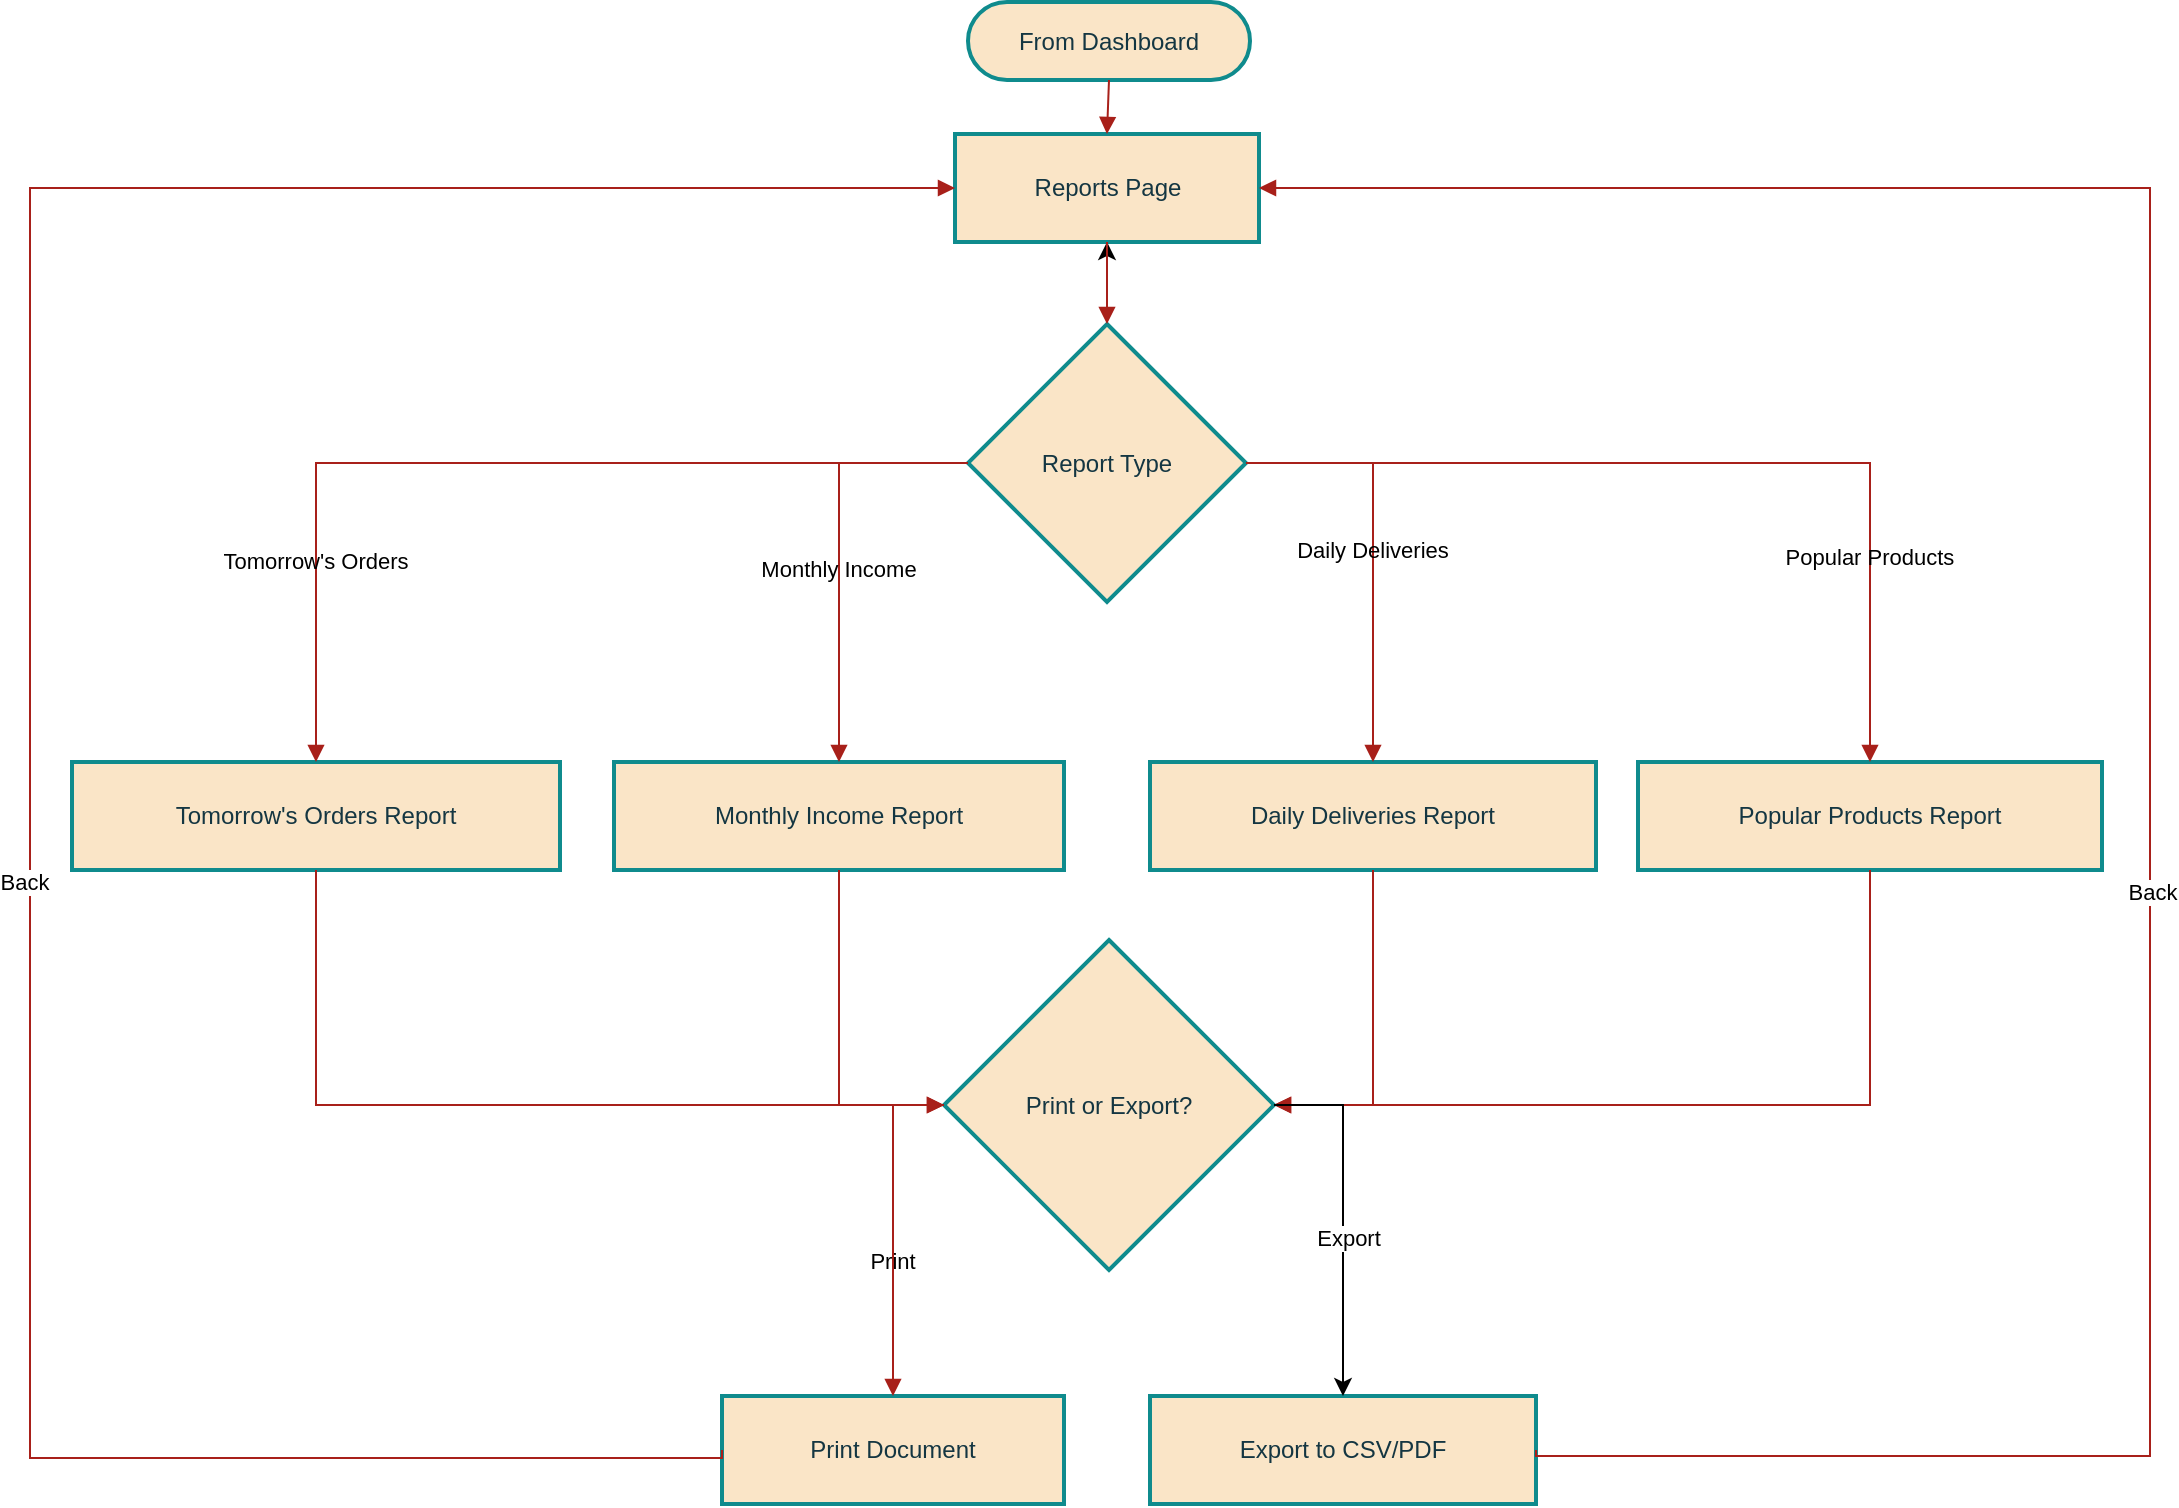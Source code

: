 <mxfile version="26.1.1">
  <diagram name="Page-1" id="mIgxAkmWlKlNlSACsYC3">
    <mxGraphModel dx="1774" dy="1031" grid="0" gridSize="10" guides="1" tooltips="1" connect="1" arrows="1" fold="1" page="0" pageScale="1" pageWidth="827" pageHeight="1169" math="0" shadow="0">
      <root>
        <mxCell id="0" />
        <mxCell id="1" parent="0" />
        <mxCell id="fGslSLyeD1T7_ih-Sj6G-1" value="From Dashboard" style="rounded=1;whiteSpace=wrap;arcSize=50;strokeWidth=2;labelBackgroundColor=none;fillColor=#FAE5C7;strokeColor=#0F8B8D;fontColor=#143642;" parent="1" vertex="1">
          <mxGeometry x="621" y="44" width="141" height="39" as="geometry" />
        </mxCell>
        <mxCell id="fGslSLyeD1T7_ih-Sj6G-2" value="Reports Page" style="whiteSpace=wrap;strokeWidth=2;labelBackgroundColor=none;fillColor=#FAE5C7;strokeColor=#0F8B8D;fontColor=#143642;" parent="1" vertex="1">
          <mxGeometry x="614.5" y="110" width="152" height="54" as="geometry" />
        </mxCell>
        <mxCell id="aXYgIg4oCOpkqF7Dn9Vg-2" value="" style="edgeStyle=orthogonalEdgeStyle;rounded=0;orthogonalLoop=1;jettySize=auto;html=1;" edge="1" parent="1" source="fGslSLyeD1T7_ih-Sj6G-3" target="fGslSLyeD1T7_ih-Sj6G-2">
          <mxGeometry relative="1" as="geometry" />
        </mxCell>
        <mxCell id="fGslSLyeD1T7_ih-Sj6G-3" value="Report Type" style="rhombus;strokeWidth=2;whiteSpace=wrap;labelBackgroundColor=none;fillColor=#FAE5C7;strokeColor=#0F8B8D;fontColor=#143642;" parent="1" vertex="1">
          <mxGeometry x="621" y="205" width="139" height="139" as="geometry" />
        </mxCell>
        <mxCell id="fGslSLyeD1T7_ih-Sj6G-4" value="Tomorrow&#39;s Orders Report" style="whiteSpace=wrap;strokeWidth=2;labelBackgroundColor=none;fillColor=#FAE5C7;strokeColor=#0F8B8D;fontColor=#143642;" parent="1" vertex="1">
          <mxGeometry x="173" y="424" width="244" height="54" as="geometry" />
        </mxCell>
        <mxCell id="fGslSLyeD1T7_ih-Sj6G-5" value="Monthly Income Report" style="whiteSpace=wrap;strokeWidth=2;labelBackgroundColor=none;fillColor=#FAE5C7;strokeColor=#0F8B8D;fontColor=#143642;" parent="1" vertex="1">
          <mxGeometry x="444" y="424" width="225" height="54" as="geometry" />
        </mxCell>
        <mxCell id="fGslSLyeD1T7_ih-Sj6G-6" value="Daily Deliveries Report" style="whiteSpace=wrap;strokeWidth=2;labelBackgroundColor=none;fillColor=#FAE5C7;strokeColor=#0F8B8D;fontColor=#143642;" parent="1" vertex="1">
          <mxGeometry x="712" y="424" width="223" height="54" as="geometry" />
        </mxCell>
        <mxCell id="fGslSLyeD1T7_ih-Sj6G-7" value="Popular Products Report" style="whiteSpace=wrap;strokeWidth=2;labelBackgroundColor=none;fillColor=#FAE5C7;strokeColor=#0F8B8D;fontColor=#143642;" parent="1" vertex="1">
          <mxGeometry x="956" y="424" width="232" height="54" as="geometry" />
        </mxCell>
        <mxCell id="fGslSLyeD1T7_ih-Sj6G-9" value="Print or Export?" style="rhombus;strokeWidth=2;whiteSpace=wrap;labelBackgroundColor=none;fillColor=#FAE5C7;strokeColor=#0F8B8D;fontColor=#143642;" parent="1" vertex="1">
          <mxGeometry x="609" y="513" width="165" height="165" as="geometry" />
        </mxCell>
        <mxCell id="fGslSLyeD1T7_ih-Sj6G-10" value="Print Document" style="whiteSpace=wrap;strokeWidth=2;labelBackgroundColor=none;fillColor=#FAE5C7;strokeColor=#0F8B8D;fontColor=#143642;" parent="1" vertex="1">
          <mxGeometry x="498" y="741" width="171" height="54" as="geometry" />
        </mxCell>
        <mxCell id="fGslSLyeD1T7_ih-Sj6G-11" value="Export to CSV/PDF" style="whiteSpace=wrap;strokeWidth=2;labelBackgroundColor=none;fillColor=#FAE5C7;strokeColor=#0F8B8D;fontColor=#143642;" parent="1" vertex="1">
          <mxGeometry x="712" y="741" width="193" height="54" as="geometry" />
        </mxCell>
        <mxCell id="fGslSLyeD1T7_ih-Sj6G-12" value="" style="curved=1;startArrow=none;endArrow=block;exitX=0.5;exitY=1;entryX=0.5;entryY=0;rounded=0;labelBackgroundColor=none;strokeColor=#A8201A;fontColor=default;" parent="1" source="fGslSLyeD1T7_ih-Sj6G-1" target="fGslSLyeD1T7_ih-Sj6G-2" edge="1">
          <mxGeometry relative="1" as="geometry">
            <Array as="points" />
          </mxGeometry>
        </mxCell>
        <mxCell id="fGslSLyeD1T7_ih-Sj6G-13" value="" style="curved=0;startArrow=none;endArrow=block;exitX=0.5;exitY=1;entryX=0.5;entryY=0;rounded=0;labelBackgroundColor=none;strokeColor=#A8201A;fontColor=default;exitDx=0;exitDy=0;" parent="1" source="fGslSLyeD1T7_ih-Sj6G-2" target="fGslSLyeD1T7_ih-Sj6G-3" edge="1">
          <mxGeometry relative="1" as="geometry">
            <Array as="points" />
          </mxGeometry>
        </mxCell>
        <mxCell id="fGslSLyeD1T7_ih-Sj6G-14" value="Tomorrow&#39;s Orders" style="startArrow=none;endArrow=block;exitX=0;exitY=0.5;entryX=0.5;entryY=0.01;rounded=0;labelBackgroundColor=none;strokeColor=#A8201A;fontColor=default;exitDx=0;exitDy=0;edgeStyle=orthogonalEdgeStyle;" parent="1" source="fGslSLyeD1T7_ih-Sj6G-3" target="fGslSLyeD1T7_ih-Sj6G-4" edge="1">
          <mxGeometry x="0.575" relative="1" as="geometry">
            <mxPoint as="offset" />
          </mxGeometry>
        </mxCell>
        <mxCell id="fGslSLyeD1T7_ih-Sj6G-15" value="Monthly Income" style="startArrow=none;endArrow=block;exitX=0;exitY=0.5;entryX=0.5;entryY=0.01;rounded=0;labelBackgroundColor=none;strokeColor=#A8201A;fontColor=default;exitDx=0;exitDy=0;edgeStyle=orthogonalEdgeStyle;" parent="1" source="fGslSLyeD1T7_ih-Sj6G-3" target="fGslSLyeD1T7_ih-Sj6G-5" edge="1">
          <mxGeometry x="0.093" relative="1" as="geometry">
            <Array as="points">
              <mxPoint x="557" y="275" />
            </Array>
            <mxPoint as="offset" />
          </mxGeometry>
        </mxCell>
        <mxCell id="fGslSLyeD1T7_ih-Sj6G-16" value="Daily Deliveries" style="startArrow=none;endArrow=block;exitX=1;exitY=0.5;entryX=0.5;entryY=0.01;rounded=0;labelBackgroundColor=none;strokeColor=#A8201A;fontColor=default;exitDx=0;exitDy=0;edgeStyle=orthogonalEdgeStyle;" parent="1" source="fGslSLyeD1T7_ih-Sj6G-3" target="fGslSLyeD1T7_ih-Sj6G-6" edge="1">
          <mxGeometry x="-0.0" relative="1" as="geometry">
            <mxPoint as="offset" />
          </mxGeometry>
        </mxCell>
        <mxCell id="fGslSLyeD1T7_ih-Sj6G-17" value="Popular Products" style="startArrow=none;endArrow=block;exitX=1;exitY=0.5;entryX=0.5;entryY=0.01;rounded=0;labelBackgroundColor=none;strokeColor=#A8201A;fontColor=default;exitDx=0;exitDy=0;edgeStyle=orthogonalEdgeStyle;" parent="1" source="fGslSLyeD1T7_ih-Sj6G-3" target="fGslSLyeD1T7_ih-Sj6G-7" edge="1">
          <mxGeometry x="0.554" relative="1" as="geometry">
            <mxPoint as="offset" />
          </mxGeometry>
        </mxCell>
        <mxCell id="fGslSLyeD1T7_ih-Sj6G-19" value="" style="startArrow=none;endArrow=block;exitX=0.5;exitY=1.01;entryX=0;entryY=0.5;rounded=0;labelBackgroundColor=none;strokeColor=#A8201A;fontColor=default;entryDx=0;entryDy=0;edgeStyle=orthogonalEdgeStyle;" parent="1" source="fGslSLyeD1T7_ih-Sj6G-4" target="fGslSLyeD1T7_ih-Sj6G-9" edge="1">
          <mxGeometry relative="1" as="geometry" />
        </mxCell>
        <mxCell id="fGslSLyeD1T7_ih-Sj6G-20" value="" style="startArrow=none;endArrow=block;exitX=0.5;exitY=1.01;rounded=0;labelBackgroundColor=none;strokeColor=#A8201A;fontColor=default;entryX=0;entryY=0.5;entryDx=0;entryDy=0;edgeStyle=orthogonalEdgeStyle;" parent="1" source="fGslSLyeD1T7_ih-Sj6G-5" target="fGslSLyeD1T7_ih-Sj6G-9" edge="1">
          <mxGeometry relative="1" as="geometry">
            <mxPoint x="616" y="603" as="targetPoint" />
          </mxGeometry>
        </mxCell>
        <mxCell id="fGslSLyeD1T7_ih-Sj6G-21" value="" style="startArrow=none;endArrow=block;exitX=0.5;exitY=1.01;entryX=1;entryY=0.5;rounded=0;labelBackgroundColor=none;strokeColor=#A8201A;fontColor=default;entryDx=0;entryDy=0;edgeStyle=orthogonalEdgeStyle;" parent="1" source="fGslSLyeD1T7_ih-Sj6G-6" target="fGslSLyeD1T7_ih-Sj6G-9" edge="1">
          <mxGeometry relative="1" as="geometry" />
        </mxCell>
        <mxCell id="fGslSLyeD1T7_ih-Sj6G-22" value="" style="startArrow=none;endArrow=block;exitX=0.5;exitY=1.01;rounded=0;labelBackgroundColor=none;strokeColor=#A8201A;fontColor=default;edgeStyle=orthogonalEdgeStyle;entryX=1;entryY=0.5;entryDx=0;entryDy=0;" parent="1" source="fGslSLyeD1T7_ih-Sj6G-7" target="fGslSLyeD1T7_ih-Sj6G-9" edge="1">
          <mxGeometry relative="1" as="geometry">
            <mxPoint x="774" y="591" as="targetPoint" />
          </mxGeometry>
        </mxCell>
        <mxCell id="fGslSLyeD1T7_ih-Sj6G-23" value="Print" style="startArrow=none;endArrow=block;exitX=0;exitY=0.5;rounded=0;labelBackgroundColor=none;strokeColor=#A8201A;fontColor=default;entryX=0.5;entryY=0;entryDx=0;entryDy=0;exitDx=0;exitDy=0;edgeStyle=orthogonalEdgeStyle;" parent="1" source="fGslSLyeD1T7_ih-Sj6G-9" target="fGslSLyeD1T7_ih-Sj6G-10" edge="1">
          <mxGeometry x="0.203" relative="1" as="geometry">
            <mxPoint x="695" y="769" as="targetPoint" />
            <mxPoint as="offset" />
          </mxGeometry>
        </mxCell>
        <mxCell id="fGslSLyeD1T7_ih-Sj6G-26" value="" style="startArrow=none;endArrow=block;rounded=0;labelBackgroundColor=none;strokeColor=#A8201A;fontColor=default;edgeStyle=orthogonalEdgeStyle;exitX=0;exitY=0.5;exitDx=0;exitDy=0;entryX=0;entryY=0.5;entryDx=0;entryDy=0;" parent="1" source="fGslSLyeD1T7_ih-Sj6G-10" target="fGslSLyeD1T7_ih-Sj6G-2" edge="1">
          <mxGeometry relative="1" as="geometry">
            <Array as="points">
              <mxPoint x="152" y="772" />
              <mxPoint x="152" y="137" />
            </Array>
            <mxPoint x="453" y="772" as="sourcePoint" />
            <mxPoint x="537" y="81" as="targetPoint" />
          </mxGeometry>
        </mxCell>
        <mxCell id="aXYgIg4oCOpkqF7Dn9Vg-6" value="Back" style="edgeLabel;html=1;align=center;verticalAlign=middle;resizable=0;points=[];" vertex="1" connectable="0" parent="fGslSLyeD1T7_ih-Sj6G-26">
          <mxGeometry x="-0.12" y="3" relative="1" as="geometry">
            <mxPoint y="-1" as="offset" />
          </mxGeometry>
        </mxCell>
        <mxCell id="fGslSLyeD1T7_ih-Sj6G-27" value="" style="startArrow=none;endArrow=block;exitX=1;exitY=0.5;entryX=1;entryY=0.5;rounded=0;labelBackgroundColor=none;strokeColor=#A8201A;fontColor=default;exitDx=0;exitDy=0;entryDx=0;entryDy=0;edgeStyle=orthogonalEdgeStyle;" parent="1" source="fGslSLyeD1T7_ih-Sj6G-11" target="fGslSLyeD1T7_ih-Sj6G-2" edge="1">
          <mxGeometry relative="1" as="geometry">
            <Array as="points">
              <mxPoint x="1212" y="771" />
              <mxPoint x="1212" y="137" />
            </Array>
          </mxGeometry>
        </mxCell>
        <mxCell id="aXYgIg4oCOpkqF7Dn9Vg-7" value="Back" style="edgeLabel;html=1;align=center;verticalAlign=middle;resizable=0;points=[];" vertex="1" connectable="0" parent="fGslSLyeD1T7_ih-Sj6G-27">
          <mxGeometry x="-0.1" relative="1" as="geometry">
            <mxPoint x="1" y="33" as="offset" />
          </mxGeometry>
        </mxCell>
        <mxCell id="aXYgIg4oCOpkqF7Dn9Vg-4" value="" style="endArrow=classic;html=1;rounded=0;exitX=1;exitY=0.5;exitDx=0;exitDy=0;entryX=0.5;entryY=0;entryDx=0;entryDy=0;edgeStyle=orthogonalEdgeStyle;" edge="1" parent="1" source="fGslSLyeD1T7_ih-Sj6G-9" target="fGslSLyeD1T7_ih-Sj6G-11">
          <mxGeometry width="50" height="50" relative="1" as="geometry">
            <mxPoint x="620" y="508" as="sourcePoint" />
            <mxPoint x="670" y="458" as="targetPoint" />
          </mxGeometry>
        </mxCell>
        <mxCell id="aXYgIg4oCOpkqF7Dn9Vg-5" value="Export" style="edgeLabel;html=1;align=center;verticalAlign=middle;resizable=0;points=[];" vertex="1" connectable="0" parent="aXYgIg4oCOpkqF7Dn9Vg-4">
          <mxGeometry x="0.119" y="2" relative="1" as="geometry">
            <mxPoint as="offset" />
          </mxGeometry>
        </mxCell>
      </root>
    </mxGraphModel>
  </diagram>
</mxfile>
